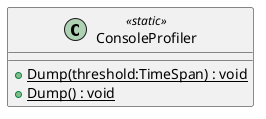 @startuml
class ConsoleProfiler <<static>> {
    + {static} Dump(threshold:TimeSpan) : void
    + {static} Dump() : void
}
@enduml
